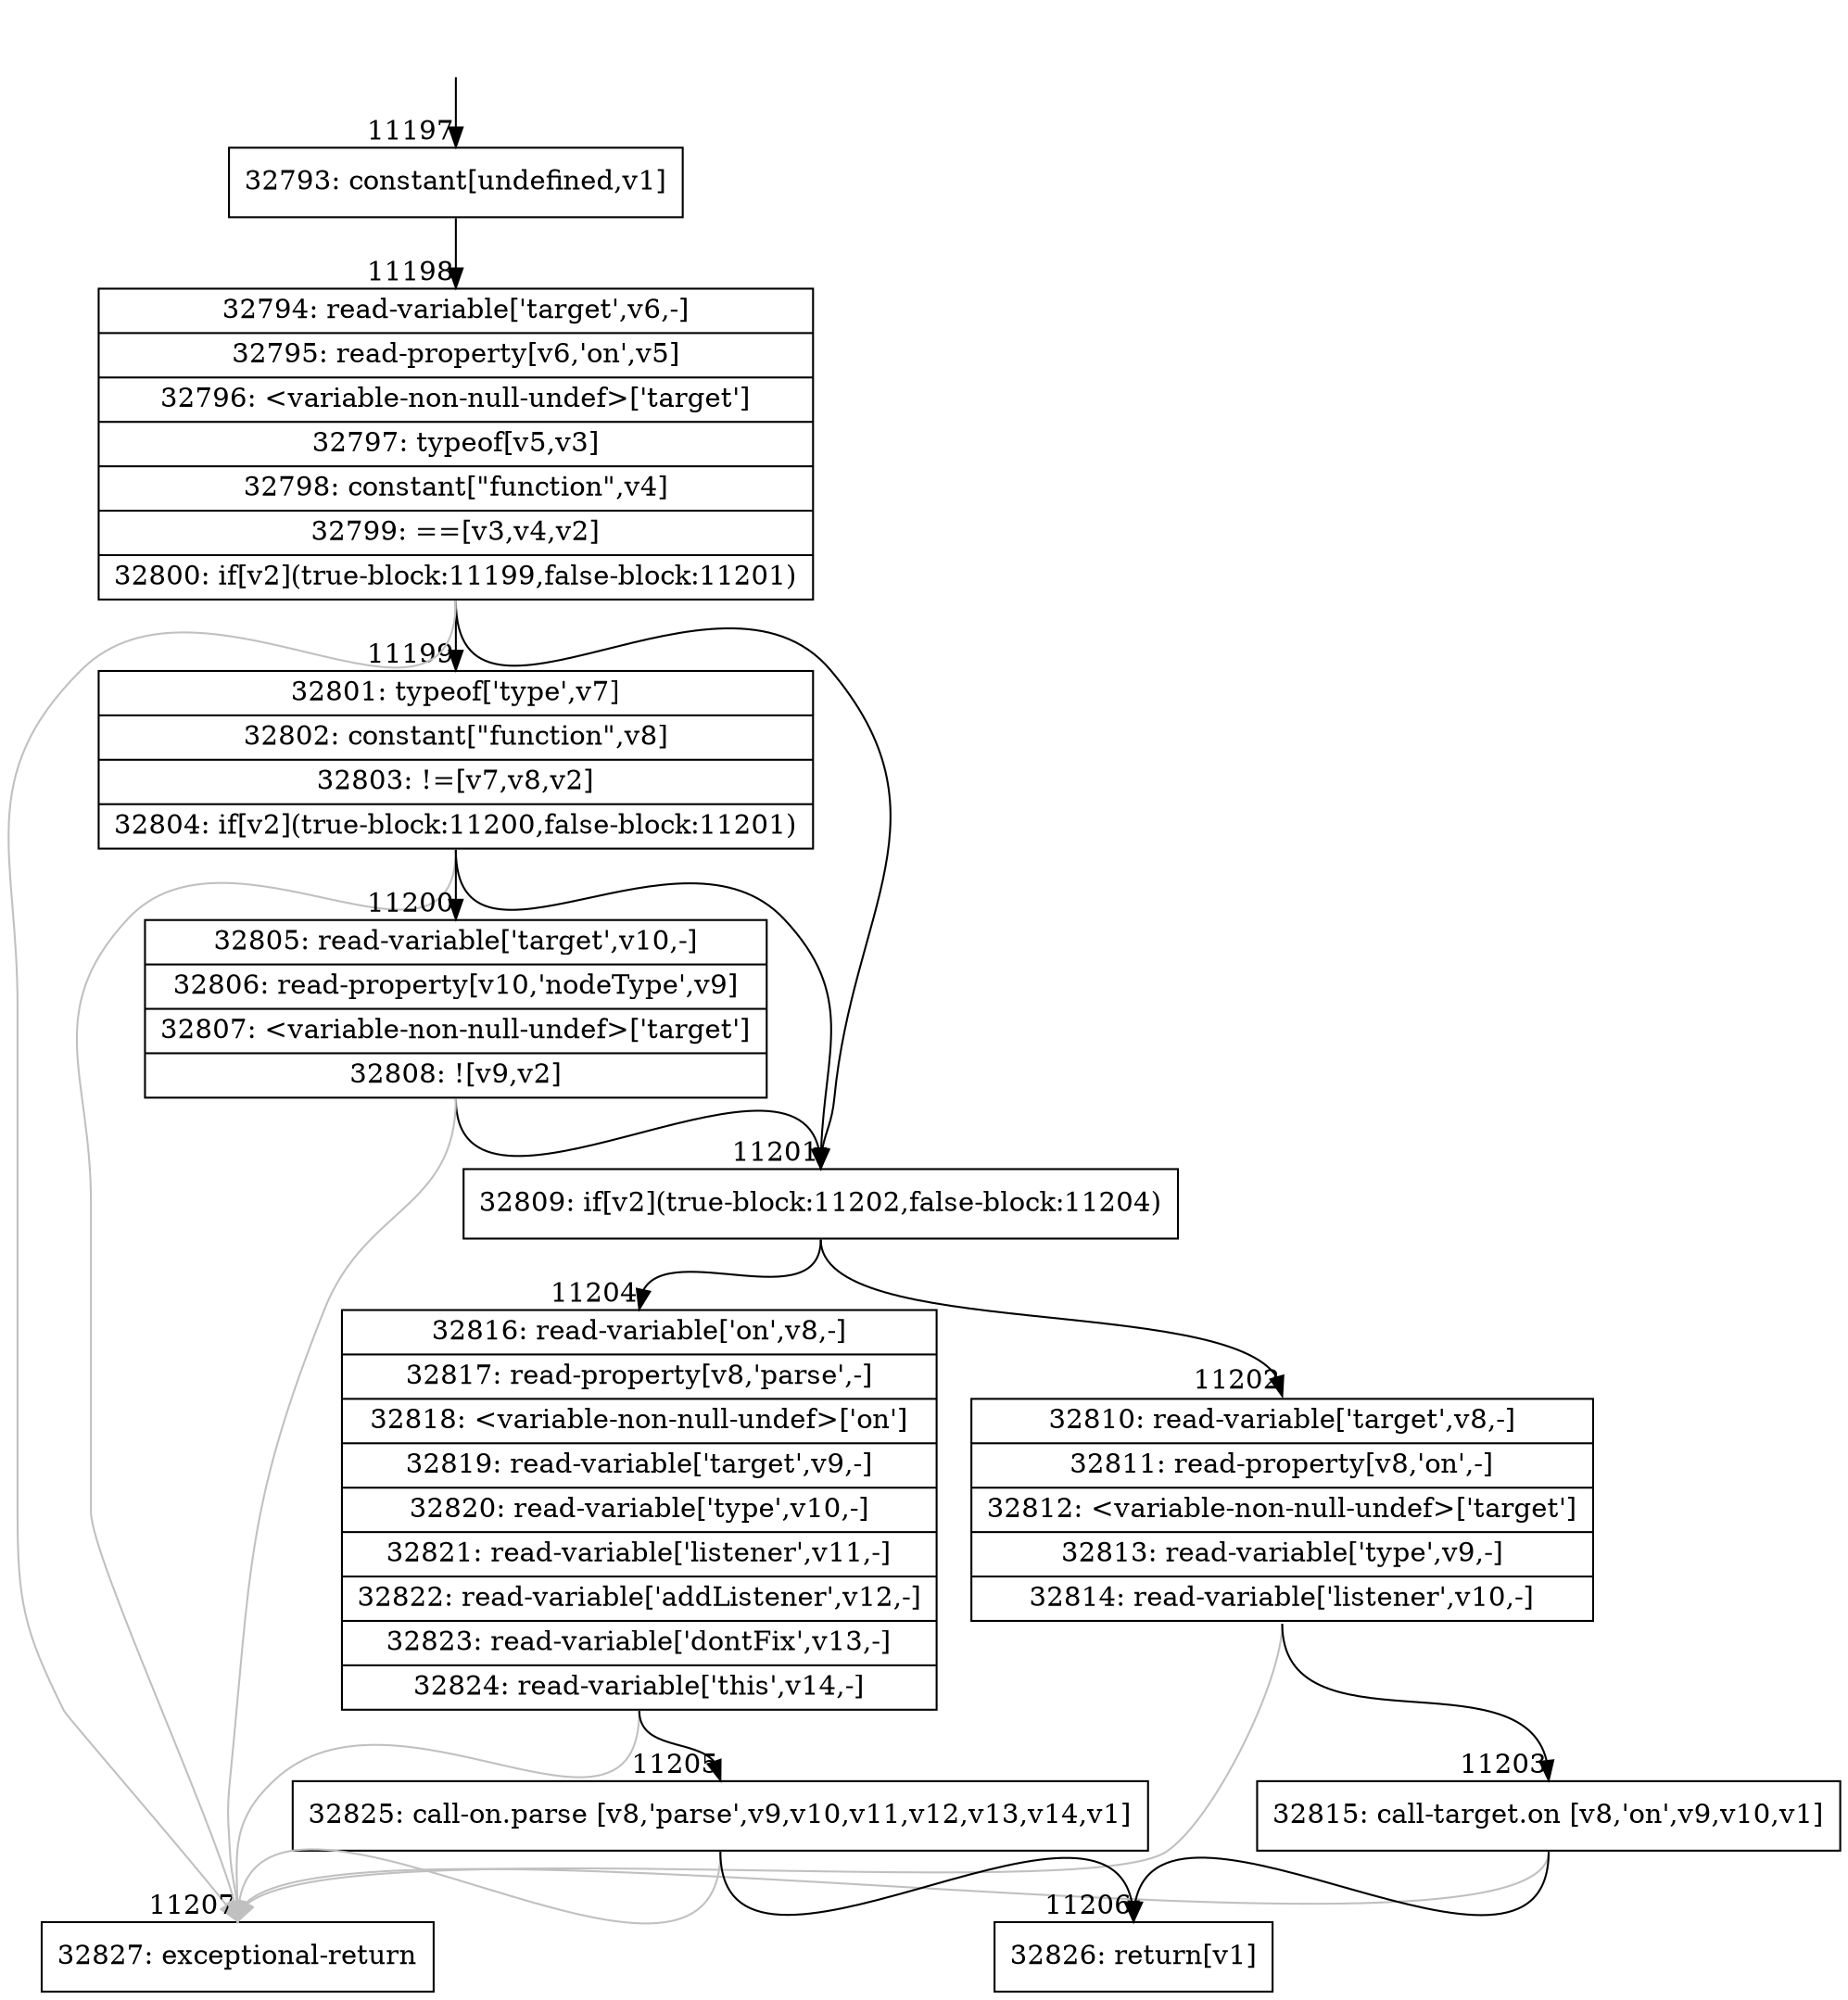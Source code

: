 digraph {
rankdir="TD"
BB_entry829[shape=none,label=""];
BB_entry829 -> BB11197 [tailport=s, headport=n, headlabel="    11197"]
BB11197 [shape=record label="{32793: constant[undefined,v1]}" ] 
BB11197 -> BB11198 [tailport=s, headport=n, headlabel="      11198"]
BB11198 [shape=record label="{32794: read-variable['target',v6,-]|32795: read-property[v6,'on',v5]|32796: \<variable-non-null-undef\>['target']|32797: typeof[v5,v3]|32798: constant[\"function\",v4]|32799: ==[v3,v4,v2]|32800: if[v2](true-block:11199,false-block:11201)}" ] 
BB11198 -> BB11201 [tailport=s, headport=n, headlabel="      11201"]
BB11198 -> BB11199 [tailport=s, headport=n, headlabel="      11199"]
BB11198 -> BB11207 [tailport=s, headport=n, color=gray, headlabel="      11207"]
BB11199 [shape=record label="{32801: typeof['type',v7]|32802: constant[\"function\",v8]|32803: !=[v7,v8,v2]|32804: if[v2](true-block:11200,false-block:11201)}" ] 
BB11199 -> BB11201 [tailport=s, headport=n]
BB11199 -> BB11200 [tailport=s, headport=n, headlabel="      11200"]
BB11199 -> BB11207 [tailport=s, headport=n, color=gray]
BB11200 [shape=record label="{32805: read-variable['target',v10,-]|32806: read-property[v10,'nodeType',v9]|32807: \<variable-non-null-undef\>['target']|32808: ![v9,v2]}" ] 
BB11200 -> BB11201 [tailport=s, headport=n]
BB11200 -> BB11207 [tailport=s, headport=n, color=gray]
BB11201 [shape=record label="{32809: if[v2](true-block:11202,false-block:11204)}" ] 
BB11201 -> BB11202 [tailport=s, headport=n, headlabel="      11202"]
BB11201 -> BB11204 [tailport=s, headport=n, headlabel="      11204"]
BB11202 [shape=record label="{32810: read-variable['target',v8,-]|32811: read-property[v8,'on',-]|32812: \<variable-non-null-undef\>['target']|32813: read-variable['type',v9,-]|32814: read-variable['listener',v10,-]}" ] 
BB11202 -> BB11203 [tailport=s, headport=n, headlabel="      11203"]
BB11202 -> BB11207 [tailport=s, headport=n, color=gray]
BB11203 [shape=record label="{32815: call-target.on [v8,'on',v9,v10,v1]}" ] 
BB11203 -> BB11206 [tailport=s, headport=n, headlabel="      11206"]
BB11203 -> BB11207 [tailport=s, headport=n, color=gray]
BB11204 [shape=record label="{32816: read-variable['on',v8,-]|32817: read-property[v8,'parse',-]|32818: \<variable-non-null-undef\>['on']|32819: read-variable['target',v9,-]|32820: read-variable['type',v10,-]|32821: read-variable['listener',v11,-]|32822: read-variable['addListener',v12,-]|32823: read-variable['dontFix',v13,-]|32824: read-variable['this',v14,-]}" ] 
BB11204 -> BB11205 [tailport=s, headport=n, headlabel="      11205"]
BB11204 -> BB11207 [tailport=s, headport=n, color=gray]
BB11205 [shape=record label="{32825: call-on.parse [v8,'parse',v9,v10,v11,v12,v13,v14,v1]}" ] 
BB11205 -> BB11206 [tailport=s, headport=n]
BB11205 -> BB11207 [tailport=s, headport=n, color=gray]
BB11206 [shape=record label="{32826: return[v1]}" ] 
BB11207 [shape=record label="{32827: exceptional-return}" ] 
//#$~ 15708
}
